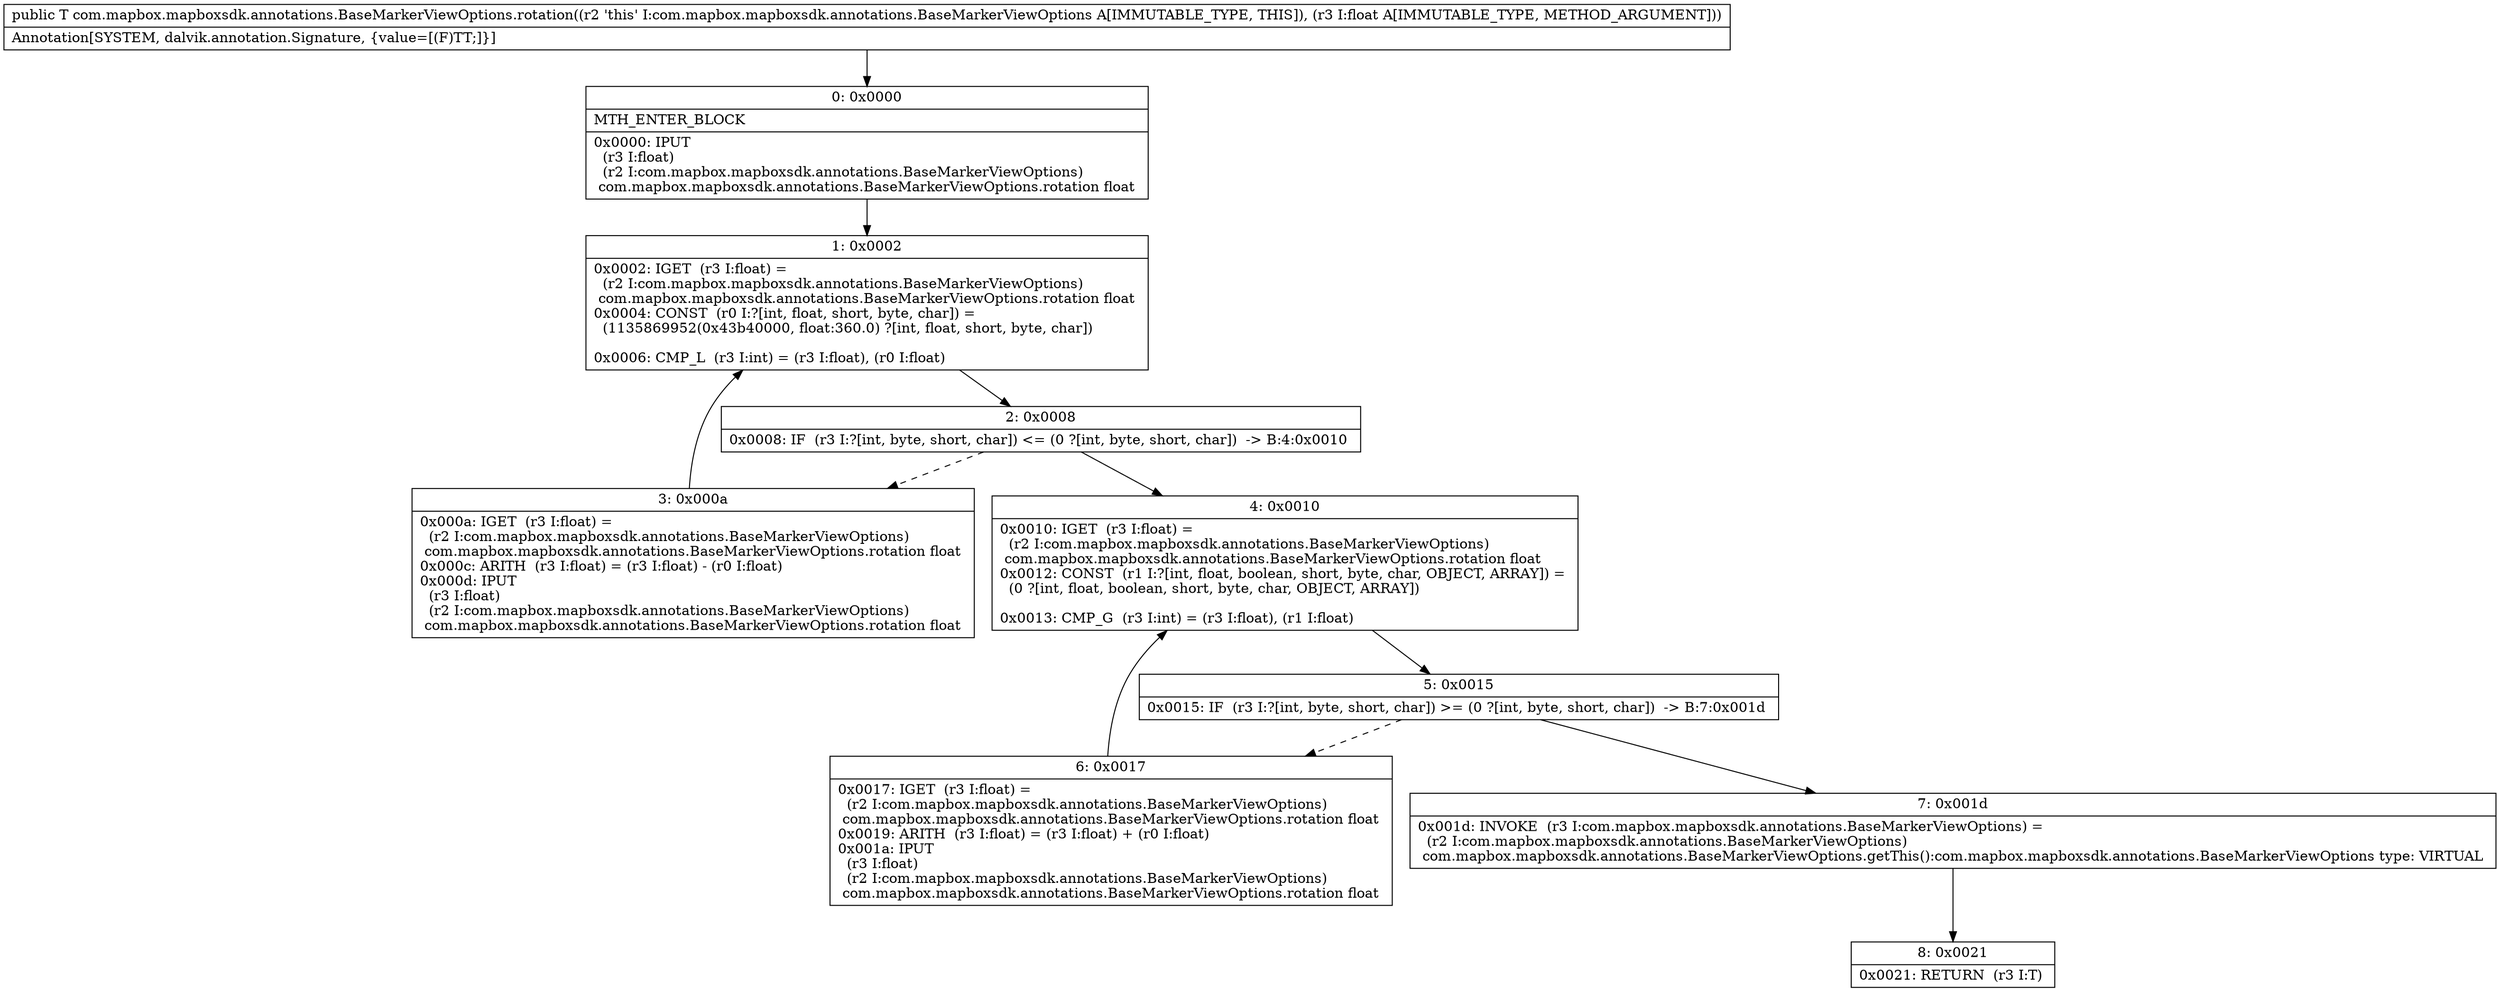 digraph "CFG forcom.mapbox.mapboxsdk.annotations.BaseMarkerViewOptions.rotation(F)Lcom\/mapbox\/mapboxsdk\/annotations\/BaseMarkerViewOptions;" {
Node_0 [shape=record,label="{0\:\ 0x0000|MTH_ENTER_BLOCK\l|0x0000: IPUT  \l  (r3 I:float)\l  (r2 I:com.mapbox.mapboxsdk.annotations.BaseMarkerViewOptions)\l com.mapbox.mapboxsdk.annotations.BaseMarkerViewOptions.rotation float \l}"];
Node_1 [shape=record,label="{1\:\ 0x0002|0x0002: IGET  (r3 I:float) = \l  (r2 I:com.mapbox.mapboxsdk.annotations.BaseMarkerViewOptions)\l com.mapbox.mapboxsdk.annotations.BaseMarkerViewOptions.rotation float \l0x0004: CONST  (r0 I:?[int, float, short, byte, char]) = \l  (1135869952(0x43b40000, float:360.0) ?[int, float, short, byte, char])\l \l0x0006: CMP_L  (r3 I:int) = (r3 I:float), (r0 I:float) \l}"];
Node_2 [shape=record,label="{2\:\ 0x0008|0x0008: IF  (r3 I:?[int, byte, short, char]) \<= (0 ?[int, byte, short, char])  \-\> B:4:0x0010 \l}"];
Node_3 [shape=record,label="{3\:\ 0x000a|0x000a: IGET  (r3 I:float) = \l  (r2 I:com.mapbox.mapboxsdk.annotations.BaseMarkerViewOptions)\l com.mapbox.mapboxsdk.annotations.BaseMarkerViewOptions.rotation float \l0x000c: ARITH  (r3 I:float) = (r3 I:float) \- (r0 I:float) \l0x000d: IPUT  \l  (r3 I:float)\l  (r2 I:com.mapbox.mapboxsdk.annotations.BaseMarkerViewOptions)\l com.mapbox.mapboxsdk.annotations.BaseMarkerViewOptions.rotation float \l}"];
Node_4 [shape=record,label="{4\:\ 0x0010|0x0010: IGET  (r3 I:float) = \l  (r2 I:com.mapbox.mapboxsdk.annotations.BaseMarkerViewOptions)\l com.mapbox.mapboxsdk.annotations.BaseMarkerViewOptions.rotation float \l0x0012: CONST  (r1 I:?[int, float, boolean, short, byte, char, OBJECT, ARRAY]) = \l  (0 ?[int, float, boolean, short, byte, char, OBJECT, ARRAY])\l \l0x0013: CMP_G  (r3 I:int) = (r3 I:float), (r1 I:float) \l}"];
Node_5 [shape=record,label="{5\:\ 0x0015|0x0015: IF  (r3 I:?[int, byte, short, char]) \>= (0 ?[int, byte, short, char])  \-\> B:7:0x001d \l}"];
Node_6 [shape=record,label="{6\:\ 0x0017|0x0017: IGET  (r3 I:float) = \l  (r2 I:com.mapbox.mapboxsdk.annotations.BaseMarkerViewOptions)\l com.mapbox.mapboxsdk.annotations.BaseMarkerViewOptions.rotation float \l0x0019: ARITH  (r3 I:float) = (r3 I:float) + (r0 I:float) \l0x001a: IPUT  \l  (r3 I:float)\l  (r2 I:com.mapbox.mapboxsdk.annotations.BaseMarkerViewOptions)\l com.mapbox.mapboxsdk.annotations.BaseMarkerViewOptions.rotation float \l}"];
Node_7 [shape=record,label="{7\:\ 0x001d|0x001d: INVOKE  (r3 I:com.mapbox.mapboxsdk.annotations.BaseMarkerViewOptions) = \l  (r2 I:com.mapbox.mapboxsdk.annotations.BaseMarkerViewOptions)\l com.mapbox.mapboxsdk.annotations.BaseMarkerViewOptions.getThis():com.mapbox.mapboxsdk.annotations.BaseMarkerViewOptions type: VIRTUAL \l}"];
Node_8 [shape=record,label="{8\:\ 0x0021|0x0021: RETURN  (r3 I:T) \l}"];
MethodNode[shape=record,label="{public T com.mapbox.mapboxsdk.annotations.BaseMarkerViewOptions.rotation((r2 'this' I:com.mapbox.mapboxsdk.annotations.BaseMarkerViewOptions A[IMMUTABLE_TYPE, THIS]), (r3 I:float A[IMMUTABLE_TYPE, METHOD_ARGUMENT]))  | Annotation[SYSTEM, dalvik.annotation.Signature, \{value=[(F)TT;]\}]\l}"];
MethodNode -> Node_0;
Node_0 -> Node_1;
Node_1 -> Node_2;
Node_2 -> Node_3[style=dashed];
Node_2 -> Node_4;
Node_3 -> Node_1;
Node_4 -> Node_5;
Node_5 -> Node_6[style=dashed];
Node_5 -> Node_7;
Node_6 -> Node_4;
Node_7 -> Node_8;
}

